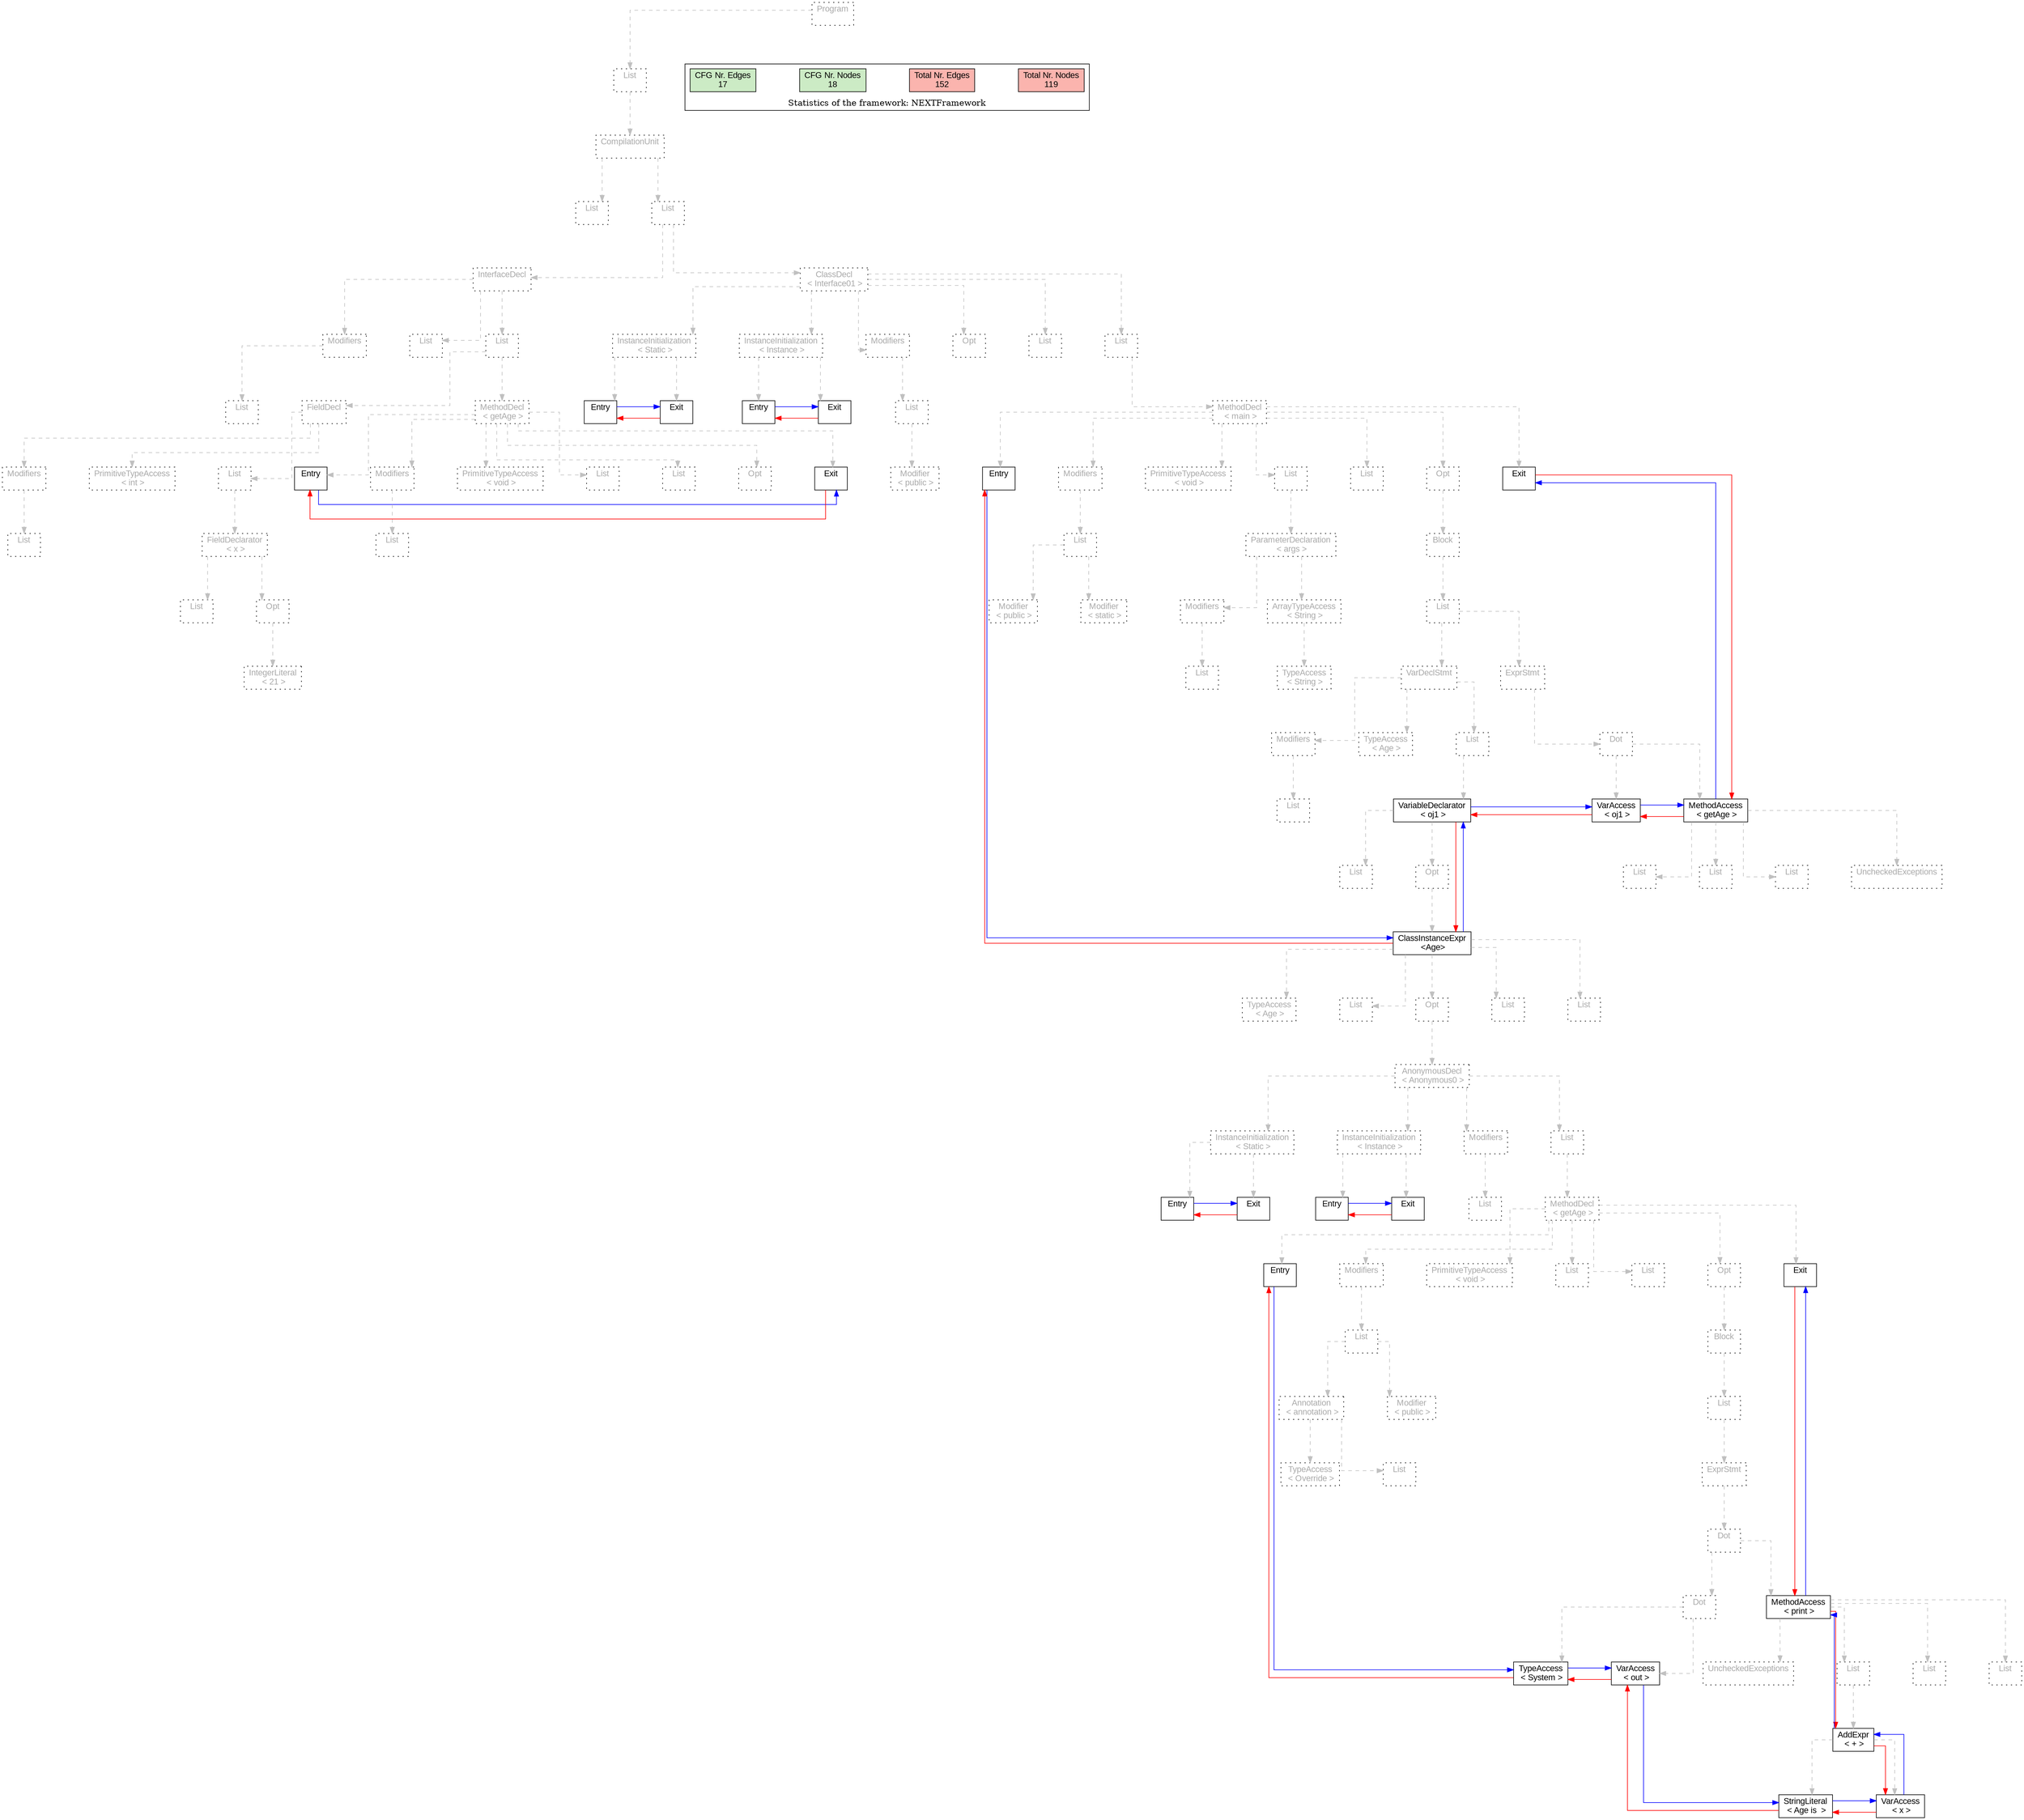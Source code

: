 digraph G {
graph [splines=ortho, nodesep="1", ranksep="1"]
node [shape=rect, fontname=Arial];
{ rank = same; "Program[0]"}
{ rank = same; "List[1]"}
{ rank = same; "CompilationUnit[2]"}
{ rank = same; "List[3]"; "List[4]"}
{ rank = same; "InterfaceDecl[5]"; "ClassDecl[27]"}
{ rank = same; "Modifiers[6]"; "List[8]"; "List[9]"; "Modifiers[44]"; "Opt[47]"; "List[48]"; "List[49]"; "InstanceInitialization[28]"; "InstanceInitialization[36]"}
{ rank = same; "List[7]"; "FieldDecl[10]"; "MethodDecl[19]"; "List[45]"; "MethodDecl[50]"; "Entry[29]"; "Exit[30]"; "Entry[37]"; "Exit[38]"}
{ rank = same; "Modifiers[11]"; "PrimitiveTypeAccess[13]"; "List[14]"; "Entry[20]"; "Modifiers[21]"; "PrimitiveTypeAccess[23]"; "List[24]"; "List[25]"; "Opt[26]"; "Exit[27]"; "Modifier[46]"; "Entry[51]"; "Modifiers[52]"; "PrimitiveTypeAccess[56]"; "List[57]"; "List[63]"; "Opt[64]"; "Exit[65]"}
{ rank = same; "List[12]"; "FieldDeclarator[15]"; "List[22]"; "List[53]"; "ParameterDeclaration[58]"; "Block[65]"}
{ rank = same; "List[16]"; "Opt[17]"; "Modifier[54]"; "Modifier[55]"; "Modifiers[59]"; "ArrayTypeAccess[61]"; "List[66]"}
{ rank = same; "IntegerLiteral[18]"; "List[60]"; "TypeAccess[62]"; "VarDeclStmt[67]"; "ExprStmt[128]"}
{ rank = same; "Modifiers[68]"; "TypeAccess[70]"; "List[71]"; "Dot[129]"}
{ rank = same; "List[69]"; "VariableDeclarator[72]"; "VarAccess[130]"; "MethodAccess[131]"}
{ rank = same; "List[73]"; "Opt[74]"; "List[133]"; "List[134]"; "List[135]"; "UncheckedExceptions[132]"}
{ rank = same; "ClassInstanceExpr[75]"}
{ rank = same; "TypeAccess[76]"; "List[77]"; "Opt[78]"; "List[126]"; "List[127]"}
{ rank = same; "Modifiers[96]"; "List[98]"; "InstanceInitialization[80]"; "InstanceInitialization[88]"}
{ rank = same; "AnonymousDecl[79]"}
{ rank = same; "Entry[100]"; "Modifiers[101]"; "PrimitiveTypeAccess[107]"; "List[108]"; "List[109]"; "Opt[110]"; "Exit[111]"}
{ rank = same; "List[97]"; "MethodDecl[99]"; "Entry[81]"; "Exit[82]"; "Entry[89]"; "Exit[90]"}
{ rank = same; "Annotation[103]"; "Modifier[106]"; "List[112]"}
{ rank = same; "List[102]"; "Block[111]"}
{ rank = same; "Dot[114]"}
{ rank = same; "TypeAccess[104]"; "List[105]"; "ExprStmt[113]"}
{ rank = same; "TypeAccess[116]"; "VarAccess[117]"; "List[120]"; "List[124]"; "List[125]"; "UncheckedExceptions[119]"}
{ rank = same; "Dot[115]"; "MethodAccess[118]"}
{ rank = same; "StringLiteral[122]"; "VarAccess[123]"}
{ rank = same; "AddExpr[121]"}
"Program[0]" [label="Program\n ", style= dotted   fillcolor="#eeeeee" fontcolor="#aaaaaa"  ]
"List[1]" [label="List\n ", style= dotted   fillcolor="#eeeeee" fontcolor="#aaaaaa"  ]
"CompilationUnit[2]" [label="CompilationUnit\n ", style= dotted   fillcolor="#eeeeee" fontcolor="#aaaaaa"  ]
"List[3]" [label="List\n ", style= dotted   fillcolor="#eeeeee" fontcolor="#aaaaaa"  ]
"List[4]" [label="List\n ", style= dotted   fillcolor="#eeeeee" fontcolor="#aaaaaa"  ]
"InterfaceDecl[5]" [label="InterfaceDecl\n ", style= dotted   fillcolor="#eeeeee" fontcolor="#aaaaaa"  ]
"Modifiers[6]" [label="Modifiers\n ", style= dotted   fillcolor="#eeeeee" fontcolor="#aaaaaa"  ]
"List[7]" [label="List\n ", style= dotted   fillcolor="#eeeeee" fontcolor="#aaaaaa"  ]
"List[8]" [label="List\n ", style= dotted   fillcolor="#eeeeee" fontcolor="#aaaaaa"  ]
"List[9]" [label="List\n ", style= dotted   fillcolor="#eeeeee" fontcolor="#aaaaaa"  ]
"FieldDecl[10]" [label="FieldDecl\n ", style= dotted   fillcolor="#eeeeee" fontcolor="#aaaaaa"  ]
"Modifiers[11]" [label="Modifiers\n ", style= dotted   fillcolor="#eeeeee" fontcolor="#aaaaaa"  ]
"List[12]" [label="List\n ", style= dotted   fillcolor="#eeeeee" fontcolor="#aaaaaa"  ]
"PrimitiveTypeAccess[13]" [label="PrimitiveTypeAccess\n < int >", style= dotted   fillcolor="#eeeeee" fontcolor="#aaaaaa"  ]
"List[14]" [label="List\n ", style= dotted   fillcolor="#eeeeee" fontcolor="#aaaaaa"  ]
"FieldDeclarator[15]" [label="FieldDeclarator\n < x >", style= dotted   fillcolor="#eeeeee" fontcolor="#aaaaaa"  ]
"List[16]" [label="List\n ", style= dotted   fillcolor="#eeeeee" fontcolor="#aaaaaa"  ]
"Opt[17]" [label="Opt\n ", style= dotted   fillcolor="#eeeeee" fontcolor="#aaaaaa"  ]
"IntegerLiteral[18]" [label="IntegerLiteral\n < 21 >", style= dotted   fillcolor="#eeeeee" fontcolor="#aaaaaa"  ]
"MethodDecl[19]" [label="MethodDecl\n < getAge >", style= dotted   fillcolor="#eeeeee" fontcolor="#aaaaaa"  ]
"Entry[20]" [label="Entry\n ", fillcolor=white   style=filled  ]
"Modifiers[21]" [label="Modifiers\n ", style= dotted   fillcolor="#eeeeee" fontcolor="#aaaaaa"  ]
"List[22]" [label="List\n ", style= dotted   fillcolor="#eeeeee" fontcolor="#aaaaaa"  ]
"PrimitiveTypeAccess[23]" [label="PrimitiveTypeAccess\n < void >", style= dotted   fillcolor="#eeeeee" fontcolor="#aaaaaa"  ]
"List[24]" [label="List\n ", style= dotted   fillcolor="#eeeeee" fontcolor="#aaaaaa"  ]
"List[25]" [label="List\n ", style= dotted   fillcolor="#eeeeee" fontcolor="#aaaaaa"  ]
"Opt[26]" [label="Opt\n ", style= dotted   fillcolor="#eeeeee" fontcolor="#aaaaaa"  ]
"Exit[27]" [label="Exit\n ", fillcolor=white   style=filled  ]
"ClassDecl[27]" [label="ClassDecl\n < Interface01 >", style= dotted   fillcolor="#eeeeee" fontcolor="#aaaaaa"  ]
"Modifiers[44]" [label="Modifiers\n ", style= dotted   fillcolor="#eeeeee" fontcolor="#aaaaaa"  ]
"List[45]" [label="List\n ", style= dotted   fillcolor="#eeeeee" fontcolor="#aaaaaa"  ]
"Modifier[46]" [label="Modifier\n < public >", style= dotted   fillcolor="#eeeeee" fontcolor="#aaaaaa"  ]
"Opt[47]" [label="Opt\n ", style= dotted   fillcolor="#eeeeee" fontcolor="#aaaaaa"  ]
"List[48]" [label="List\n ", style= dotted   fillcolor="#eeeeee" fontcolor="#aaaaaa"  ]
"List[49]" [label="List\n ", style= dotted   fillcolor="#eeeeee" fontcolor="#aaaaaa"  ]
"MethodDecl[50]" [label="MethodDecl\n < main >", style= dotted   fillcolor="#eeeeee" fontcolor="#aaaaaa"  ]
"Entry[51]" [label="Entry\n ", fillcolor=white   style=filled  ]
"Modifiers[52]" [label="Modifiers\n ", style= dotted   fillcolor="#eeeeee" fontcolor="#aaaaaa"  ]
"List[53]" [label="List\n ", style= dotted   fillcolor="#eeeeee" fontcolor="#aaaaaa"  ]
"Modifier[54]" [label="Modifier\n < public >", style= dotted   fillcolor="#eeeeee" fontcolor="#aaaaaa"  ]
"Modifier[55]" [label="Modifier\n < static >", style= dotted   fillcolor="#eeeeee" fontcolor="#aaaaaa"  ]
"PrimitiveTypeAccess[56]" [label="PrimitiveTypeAccess\n < void >", style= dotted   fillcolor="#eeeeee" fontcolor="#aaaaaa"  ]
"List[57]" [label="List\n ", style= dotted   fillcolor="#eeeeee" fontcolor="#aaaaaa"  ]
"ParameterDeclaration[58]" [label="ParameterDeclaration\n < args >", style= dotted   fillcolor="#eeeeee" fontcolor="#aaaaaa"  ]
"Modifiers[59]" [label="Modifiers\n ", style= dotted   fillcolor="#eeeeee" fontcolor="#aaaaaa"  ]
"List[60]" [label="List\n ", style= dotted   fillcolor="#eeeeee" fontcolor="#aaaaaa"  ]
"ArrayTypeAccess[61]" [label="ArrayTypeAccess\n < String >", style= dotted   fillcolor="#eeeeee" fontcolor="#aaaaaa"  ]
"TypeAccess[62]" [label="TypeAccess\n < String >", style= dotted   fillcolor="#eeeeee" fontcolor="#aaaaaa"  ]
"List[63]" [label="List\n ", style= dotted   fillcolor="#eeeeee" fontcolor="#aaaaaa"  ]
"Opt[64]" [label="Opt\n ", style= dotted   fillcolor="#eeeeee" fontcolor="#aaaaaa"  ]
"Block[65]" [label="Block\n ", style= dotted   fillcolor="#eeeeee" fontcolor="#aaaaaa"  ]
"List[66]" [label="List\n ", style= dotted   fillcolor="#eeeeee" fontcolor="#aaaaaa"  ]
"VarDeclStmt[67]" [label="VarDeclStmt\n ", style= dotted   fillcolor="#eeeeee" fontcolor="#aaaaaa"  ]
"Modifiers[68]" [label="Modifiers\n ", style= dotted   fillcolor="#eeeeee" fontcolor="#aaaaaa"  ]
"List[69]" [label="List\n ", style= dotted   fillcolor="#eeeeee" fontcolor="#aaaaaa"  ]
"TypeAccess[70]" [label="TypeAccess\n < Age >", style= dotted   fillcolor="#eeeeee" fontcolor="#aaaaaa"  ]
"List[71]" [label="List\n ", style= dotted   fillcolor="#eeeeee" fontcolor="#aaaaaa"  ]
"VariableDeclarator[72]" [label="VariableDeclarator\n < oj1 >", fillcolor=white   style=filled  ]
"List[73]" [label="List\n ", style= dotted   fillcolor="#eeeeee" fontcolor="#aaaaaa"  ]
"Opt[74]" [label="Opt\n ", style= dotted   fillcolor="#eeeeee" fontcolor="#aaaaaa"  ]
"ClassInstanceExpr[75]" [label="ClassInstanceExpr\n <Age>", fillcolor=white   style=filled  ]
"TypeAccess[76]" [label="TypeAccess\n < Age >", style= dotted   fillcolor="#eeeeee" fontcolor="#aaaaaa"  ]
"List[77]" [label="List\n ", style= dotted   fillcolor="#eeeeee" fontcolor="#aaaaaa"  ]
"Opt[78]" [label="Opt\n ", style= dotted   fillcolor="#eeeeee" fontcolor="#aaaaaa"  ]
"AnonymousDecl[79]" [label="AnonymousDecl\n < Anonymous0 >", style= dotted   fillcolor="#eeeeee" fontcolor="#aaaaaa"  ]
"Modifiers[96]" [label="Modifiers\n ", style= dotted   fillcolor="#eeeeee" fontcolor="#aaaaaa"  ]
"List[97]" [label="List\n ", style= dotted   fillcolor="#eeeeee" fontcolor="#aaaaaa"  ]
"List[98]" [label="List\n ", style= dotted   fillcolor="#eeeeee" fontcolor="#aaaaaa"  ]
"MethodDecl[99]" [label="MethodDecl\n < getAge >", style= dotted   fillcolor="#eeeeee" fontcolor="#aaaaaa"  ]
"Entry[100]" [label="Entry\n ", fillcolor=white   style=filled  ]
"Modifiers[101]" [label="Modifiers\n ", style= dotted   fillcolor="#eeeeee" fontcolor="#aaaaaa"  ]
"List[102]" [label="List\n ", style= dotted   fillcolor="#eeeeee" fontcolor="#aaaaaa"  ]
"Annotation[103]" [label="Annotation\n < annotation >", style= dotted   fillcolor="#eeeeee" fontcolor="#aaaaaa"  ]
"TypeAccess[104]" [label="TypeAccess\n < Override >", style= dotted   fillcolor="#eeeeee" fontcolor="#aaaaaa"  ]
"List[105]" [label="List\n ", style= dotted   fillcolor="#eeeeee" fontcolor="#aaaaaa"  ]
"Modifier[106]" [label="Modifier\n < public >", style= dotted   fillcolor="#eeeeee" fontcolor="#aaaaaa"  ]
"PrimitiveTypeAccess[107]" [label="PrimitiveTypeAccess\n < void >", style= dotted   fillcolor="#eeeeee" fontcolor="#aaaaaa"  ]
"List[108]" [label="List\n ", style= dotted   fillcolor="#eeeeee" fontcolor="#aaaaaa"  ]
"List[109]" [label="List\n ", style= dotted   fillcolor="#eeeeee" fontcolor="#aaaaaa"  ]
"Opt[110]" [label="Opt\n ", style= dotted   fillcolor="#eeeeee" fontcolor="#aaaaaa"  ]
"Block[111]" [label="Block\n ", style= dotted   fillcolor="#eeeeee" fontcolor="#aaaaaa"  ]
"List[112]" [label="List\n ", style= dotted   fillcolor="#eeeeee" fontcolor="#aaaaaa"  ]
"ExprStmt[113]" [label="ExprStmt\n ", style= dotted   fillcolor="#eeeeee" fontcolor="#aaaaaa"  ]
"Dot[114]" [label="Dot\n ", style= dotted   fillcolor="#eeeeee" fontcolor="#aaaaaa"  ]
"Dot[115]" [label="Dot\n ", style= dotted   fillcolor="#eeeeee" fontcolor="#aaaaaa"  ]
"TypeAccess[116]" [label="TypeAccess\n < System >", fillcolor=white   style=filled  ]
"VarAccess[117]" [label="VarAccess\n < out >", fillcolor=white   style=filled  ]
"MethodAccess[118]" [label="MethodAccess\n < print >", fillcolor=white   style=filled  ]
"List[120]" [label="List\n ", style= dotted   fillcolor="#eeeeee" fontcolor="#aaaaaa"  ]
"AddExpr[121]" [label="AddExpr\n < + >", fillcolor=white   style=filled  ]
"StringLiteral[122]" [label="StringLiteral\n < Age is  >", fillcolor=white   style=filled  ]
"VarAccess[123]" [label="VarAccess\n < x >", fillcolor=white   style=filled  ]
"List[124]" [label="List\n ", style= dotted   fillcolor="#eeeeee" fontcolor="#aaaaaa"  ]
"List[125]" [label="List\n ", style= dotted   fillcolor="#eeeeee" fontcolor="#aaaaaa"  ]
"UncheckedExceptions[119]" [label="UncheckedExceptions\n ", style= dotted   fillcolor="#eeeeee" fontcolor="#aaaaaa"  ]
"Exit[111]" [label="Exit\n ", fillcolor=white   style=filled  ]
"InstanceInitialization[80]" [label="InstanceInitialization\n < Instance >", style= dotted   fillcolor="#eeeeee" fontcolor="#aaaaaa"  ]
"Entry[81]" [label="Entry\n ", fillcolor=white   style=filled  ]
"Exit[82]" [label="Exit\n ", fillcolor=white   style=filled  ]
"InstanceInitialization[88]" [label="InstanceInitialization\n < Static >", style= dotted   fillcolor="#eeeeee" fontcolor="#aaaaaa"  ]
"Entry[89]" [label="Entry\n ", fillcolor=white   style=filled  ]
"Exit[90]" [label="Exit\n ", fillcolor=white   style=filled  ]
"List[126]" [label="List\n ", style= dotted   fillcolor="#eeeeee" fontcolor="#aaaaaa"  ]
"List[127]" [label="List\n ", style= dotted   fillcolor="#eeeeee" fontcolor="#aaaaaa"  ]
"ExprStmt[128]" [label="ExprStmt\n ", style= dotted   fillcolor="#eeeeee" fontcolor="#aaaaaa"  ]
"Dot[129]" [label="Dot\n ", style= dotted   fillcolor="#eeeeee" fontcolor="#aaaaaa"  ]
"VarAccess[130]" [label="VarAccess\n < oj1 >", fillcolor=white   style=filled  ]
"MethodAccess[131]" [label="MethodAccess\n < getAge >", fillcolor=white   style=filled  ]
"List[133]" [label="List\n ", style= dotted   fillcolor="#eeeeee" fontcolor="#aaaaaa"  ]
"List[134]" [label="List\n ", style= dotted   fillcolor="#eeeeee" fontcolor="#aaaaaa"  ]
"List[135]" [label="List\n ", style= dotted   fillcolor="#eeeeee" fontcolor="#aaaaaa"  ]
"UncheckedExceptions[132]" [label="UncheckedExceptions\n ", style= dotted   fillcolor="#eeeeee" fontcolor="#aaaaaa"  ]
"Exit[65]" [label="Exit\n ", fillcolor=white   style=filled  ]
"InstanceInitialization[28]" [label="InstanceInitialization\n < Instance >", style= dotted   fillcolor="#eeeeee" fontcolor="#aaaaaa"  ]
"Entry[29]" [label="Entry\n ", fillcolor=white   style=filled  ]
"Exit[30]" [label="Exit\n ", fillcolor=white   style=filled  ]
"InstanceInitialization[36]" [label="InstanceInitialization\n < Static >", style= dotted   fillcolor="#eeeeee" fontcolor="#aaaaaa"  ]
"Entry[37]" [label="Entry\n ", fillcolor=white   style=filled  ]
"Exit[38]" [label="Exit\n ", fillcolor=white   style=filled  ]
"CompilationUnit[2]" -> "List[3]" [style=dashed, color=gray]
"Modifiers[6]" -> "List[7]" [style=dashed, color=gray]
"InterfaceDecl[5]" -> "Modifiers[6]" [style=dashed, color=gray]
"InterfaceDecl[5]" -> "List[8]" [style=dashed, color=gray]
"Modifiers[11]" -> "List[12]" [style=dashed, color=gray]
"FieldDecl[10]" -> "Modifiers[11]" [style=dashed, color=gray]
"FieldDecl[10]" -> "PrimitiveTypeAccess[13]" [style=dashed, color=gray]
"FieldDeclarator[15]" -> "List[16]" [style=dashed, color=gray]
"Opt[17]" -> "IntegerLiteral[18]" [style=dashed, color=gray]
"FieldDeclarator[15]" -> "Opt[17]" [style=dashed, color=gray]
"List[14]" -> "FieldDeclarator[15]" [style=dashed, color=gray]
"FieldDecl[10]" -> "List[14]" [style=dashed, color=gray]
"List[9]" -> "FieldDecl[10]" [style=dashed, color=gray]
"MethodDecl[19]" -> "Entry[20]" [style=dashed, color=gray]
"Modifiers[21]" -> "List[22]" [style=dashed, color=gray]
"MethodDecl[19]" -> "Modifiers[21]" [style=dashed, color=gray]
"MethodDecl[19]" -> "PrimitiveTypeAccess[23]" [style=dashed, color=gray]
"MethodDecl[19]" -> "List[24]" [style=dashed, color=gray]
"MethodDecl[19]" -> "List[25]" [style=dashed, color=gray]
"MethodDecl[19]" -> "Opt[26]" [style=dashed, color=gray]
"MethodDecl[19]" -> "Exit[27]" [style=dashed, color=gray]
"List[9]" -> "MethodDecl[19]" [style=dashed, color=gray]
"InterfaceDecl[5]" -> "List[9]" [style=dashed, color=gray]
"List[4]" -> "InterfaceDecl[5]" [style=dashed, color=gray]
"List[45]" -> "Modifier[46]" [style=dashed, color=gray]
"Modifiers[44]" -> "List[45]" [style=dashed, color=gray]
"ClassDecl[27]" -> "Modifiers[44]" [style=dashed, color=gray]
"ClassDecl[27]" -> "Opt[47]" [style=dashed, color=gray]
"ClassDecl[27]" -> "List[48]" [style=dashed, color=gray]
"MethodDecl[50]" -> "Entry[51]" [style=dashed, color=gray]
"List[53]" -> "Modifier[54]" [style=dashed, color=gray]
"List[53]" -> "Modifier[55]" [style=dashed, color=gray]
"Modifiers[52]" -> "List[53]" [style=dashed, color=gray]
"MethodDecl[50]" -> "Modifiers[52]" [style=dashed, color=gray]
"MethodDecl[50]" -> "PrimitiveTypeAccess[56]" [style=dashed, color=gray]
"Modifiers[59]" -> "List[60]" [style=dashed, color=gray]
"ParameterDeclaration[58]" -> "Modifiers[59]" [style=dashed, color=gray]
"ArrayTypeAccess[61]" -> "TypeAccess[62]" [style=dashed, color=gray]
"ParameterDeclaration[58]" -> "ArrayTypeAccess[61]" [style=dashed, color=gray]
"List[57]" -> "ParameterDeclaration[58]" [style=dashed, color=gray]
"MethodDecl[50]" -> "List[57]" [style=dashed, color=gray]
"MethodDecl[50]" -> "List[63]" [style=dashed, color=gray]
"Modifiers[68]" -> "List[69]" [style=dashed, color=gray]
"VarDeclStmt[67]" -> "Modifiers[68]" [style=dashed, color=gray]
"VarDeclStmt[67]" -> "TypeAccess[70]" [style=dashed, color=gray]
"VariableDeclarator[72]" -> "List[73]" [style=dashed, color=gray]
"ClassInstanceExpr[75]" -> "TypeAccess[76]" [style=dashed, color=gray]
"ClassInstanceExpr[75]" -> "List[77]" [style=dashed, color=gray]
"Modifiers[96]" -> "List[97]" [style=dashed, color=gray]
"AnonymousDecl[79]" -> "Modifiers[96]" [style=dashed, color=gray]
"MethodDecl[99]" -> "Entry[100]" [style=dashed, color=gray]
"Annotation[103]" -> "TypeAccess[104]" [style=dashed, color=gray]
"Annotation[103]" -> "List[105]" [style=dashed, color=gray]
"List[102]" -> "Annotation[103]" [style=dashed, color=gray]
"List[102]" -> "Modifier[106]" [style=dashed, color=gray]
"Modifiers[101]" -> "List[102]" [style=dashed, color=gray]
"MethodDecl[99]" -> "Modifiers[101]" [style=dashed, color=gray]
"MethodDecl[99]" -> "PrimitiveTypeAccess[107]" [style=dashed, color=gray]
"MethodDecl[99]" -> "List[108]" [style=dashed, color=gray]
"MethodDecl[99]" -> "List[109]" [style=dashed, color=gray]
"Dot[115]" -> "TypeAccess[116]" [style=dashed, color=gray]
"Dot[115]" -> "VarAccess[117]" [style=dashed, color=gray]
"Dot[114]" -> "Dot[115]" [style=dashed, color=gray]
"AddExpr[121]" -> "StringLiteral[122]" [style=dashed, color=gray]
"AddExpr[121]" -> "VarAccess[123]" [style=dashed, color=gray]
"List[120]" -> "AddExpr[121]" [style=dashed, color=gray]
"MethodAccess[118]" -> "List[120]" [style=dashed, color=gray]
"MethodAccess[118]" -> "List[124]" [style=dashed, color=gray]
"MethodAccess[118]" -> "List[125]" [style=dashed, color=gray]
"MethodAccess[118]" -> "UncheckedExceptions[119]" [style=dashed, color=gray]
"Dot[114]" -> "MethodAccess[118]" [style=dashed, color=gray]
"ExprStmt[113]" -> "Dot[114]" [style=dashed, color=gray]
"List[112]" -> "ExprStmt[113]" [style=dashed, color=gray]
"Block[111]" -> "List[112]" [style=dashed, color=gray]
"Opt[110]" -> "Block[111]" [style=dashed, color=gray]
"MethodDecl[99]" -> "Opt[110]" [style=dashed, color=gray]
"MethodDecl[99]" -> "Exit[111]" [style=dashed, color=gray]
"List[98]" -> "MethodDecl[99]" [style=dashed, color=gray]
"AnonymousDecl[79]" -> "List[98]" [style=dashed, color=gray]
"InstanceInitialization[80]" -> "Entry[81]" [style=dashed, color=gray]
"InstanceInitialization[80]" -> "Exit[82]" [style=dashed, color=gray]
"InstanceInitialization[88]" -> "Entry[89]" [style=dashed, color=gray]
"InstanceInitialization[88]" -> "Exit[90]" [style=dashed, color=gray]
"AnonymousDecl[79]" -> "InstanceInitialization[80]" [style=dashed, color=gray]
"AnonymousDecl[79]" -> "InstanceInitialization[88]" [style=dashed, color=gray]
"Opt[78]" -> "AnonymousDecl[79]" [style=dashed, color=gray]
"ClassInstanceExpr[75]" -> "Opt[78]" [style=dashed, color=gray]
"ClassInstanceExpr[75]" -> "List[126]" [style=dashed, color=gray]
"ClassInstanceExpr[75]" -> "List[127]" [style=dashed, color=gray]
"Opt[74]" -> "ClassInstanceExpr[75]" [style=dashed, color=gray]
"VariableDeclarator[72]" -> "Opt[74]" [style=dashed, color=gray]
"List[71]" -> "VariableDeclarator[72]" [style=dashed, color=gray]
"VarDeclStmt[67]" -> "List[71]" [style=dashed, color=gray]
"List[66]" -> "VarDeclStmt[67]" [style=dashed, color=gray]
"Dot[129]" -> "VarAccess[130]" [style=dashed, color=gray]
"MethodAccess[131]" -> "List[133]" [style=dashed, color=gray]
"MethodAccess[131]" -> "List[134]" [style=dashed, color=gray]
"MethodAccess[131]" -> "List[135]" [style=dashed, color=gray]
"MethodAccess[131]" -> "UncheckedExceptions[132]" [style=dashed, color=gray]
"Dot[129]" -> "MethodAccess[131]" [style=dashed, color=gray]
"ExprStmt[128]" -> "Dot[129]" [style=dashed, color=gray]
"List[66]" -> "ExprStmt[128]" [style=dashed, color=gray]
"Block[65]" -> "List[66]" [style=dashed, color=gray]
"Opt[64]" -> "Block[65]" [style=dashed, color=gray]
"MethodDecl[50]" -> "Opt[64]" [style=dashed, color=gray]
"MethodDecl[50]" -> "Exit[65]" [style=dashed, color=gray]
"List[49]" -> "MethodDecl[50]" [style=dashed, color=gray]
"ClassDecl[27]" -> "List[49]" [style=dashed, color=gray]
"InstanceInitialization[28]" -> "Entry[29]" [style=dashed, color=gray]
"InstanceInitialization[28]" -> "Exit[30]" [style=dashed, color=gray]
"InstanceInitialization[36]" -> "Entry[37]" [style=dashed, color=gray]
"InstanceInitialization[36]" -> "Exit[38]" [style=dashed, color=gray]
"ClassDecl[27]" -> "InstanceInitialization[28]" [style=dashed, color=gray]
"ClassDecl[27]" -> "InstanceInitialization[36]" [style=dashed, color=gray]
"List[4]" -> "ClassDecl[27]" [style=dashed, color=gray]
"CompilationUnit[2]" -> "List[4]" [style=dashed, color=gray]
"List[1]" -> "CompilationUnit[2]" [style=dashed, color=gray]
"Program[0]" -> "List[1]" [style=dashed, color=gray]
"Exit[27]" -> "Entry[20]" [color=red, constraint=false]
"Entry[20]" -> "Exit[27]" [color=blue, constraint=false, xlabel=" "] 
"Exit[38]" -> "Entry[37]" [color=red, constraint=false]
"Entry[37]" -> "Exit[38]" [color=blue, constraint=false, xlabel=" "] 
"Exit[30]" -> "Entry[29]" [color=red, constraint=false]
"Entry[29]" -> "Exit[30]" [color=blue, constraint=false, xlabel=" "] 
"Exit[65]" -> "MethodAccess[131]" [color=red, constraint=false]
"MethodAccess[131]" -> "Exit[65]" [color=blue, constraint=false, xlabel=" "] 
"MethodAccess[131]" -> "VarAccess[130]" [color=red, constraint=false]
"VarAccess[130]" -> "MethodAccess[131]" [color=blue, constraint=false, xlabel=" "] 
"VarAccess[130]" -> "VariableDeclarator[72]" [color=red, constraint=false]
"VariableDeclarator[72]" -> "VarAccess[130]" [color=blue, constraint=false, xlabel=" "] 
"VariableDeclarator[72]" -> "ClassInstanceExpr[75]" [color=red, constraint=false]
"ClassInstanceExpr[75]" -> "VariableDeclarator[72]" [color=blue, constraint=false, xlabel=" "] 
"ClassInstanceExpr[75]" -> "Entry[51]" [color=red, constraint=false]
"Entry[51]" -> "ClassInstanceExpr[75]" [color=blue, constraint=false, xlabel=" "] 
"Exit[90]" -> "Entry[89]" [color=red, constraint=false]
"Entry[89]" -> "Exit[90]" [color=blue, constraint=false, xlabel=" "] 
"Exit[82]" -> "Entry[81]" [color=red, constraint=false]
"Entry[81]" -> "Exit[82]" [color=blue, constraint=false, xlabel=" "] 
"Exit[111]" -> "MethodAccess[118]" [color=red, constraint=false]
"MethodAccess[118]" -> "Exit[111]" [color=blue, constraint=false, xlabel=" "] 
"MethodAccess[118]" -> "AddExpr[121]" [color=red, constraint=false]
"AddExpr[121]" -> "MethodAccess[118]" [color=blue, constraint=false, xlabel=" "] 
"AddExpr[121]" -> "VarAccess[123]" [color=red, constraint=false]
"VarAccess[123]" -> "AddExpr[121]" [color=blue, constraint=false, xlabel=" "] 
"VarAccess[123]" -> "StringLiteral[122]" [color=red, constraint=false]
"StringLiteral[122]" -> "VarAccess[123]" [color=blue, constraint=false, xlabel=" "] 
"StringLiteral[122]" -> "VarAccess[117]" [color=red, constraint=false]
"VarAccess[117]" -> "StringLiteral[122]" [color=blue, constraint=false, xlabel=" "] 
"VarAccess[117]" -> "TypeAccess[116]" [color=red, constraint=false]
"TypeAccess[116]" -> "VarAccess[117]" [color=blue, constraint=false, xlabel=" "] 
"TypeAccess[116]" -> "Entry[100]" [color=red, constraint=false]
"Entry[100]" -> "TypeAccess[116]" [color=blue, constraint=false, xlabel=" "] 
"List[3]" -> "List[4]" [style=invis]
"InterfaceDecl[5]" -> "ClassDecl[27]" [style=invis]
"Modifiers[6]" -> "List[8]" -> "List[9]" [style=invis]
"FieldDecl[10]" -> "MethodDecl[19]" [style=invis]
"Modifiers[11]" -> "PrimitiveTypeAccess[13]" -> "List[14]" [style=invis]
"List[16]" -> "Opt[17]" [style=invis]
"Entry[20]" -> "Modifiers[21]" -> "PrimitiveTypeAccess[23]" -> "List[24]" -> "List[25]" -> "Opt[26]" -> "Exit[27]" [style=invis]
"InstanceInitialization[36]" -> "InstanceInitialization[28]" -> "Modifiers[44]" -> "Opt[47]" -> "List[48]" -> "List[49]" [style=invis]
"Entry[51]" -> "Modifiers[52]" -> "PrimitiveTypeAccess[56]" -> "List[57]" -> "List[63]" -> "Opt[64]" -> "Exit[65]" [style=invis]
"Modifier[54]" -> "Modifier[55]" [style=invis]
"Modifiers[59]" -> "ArrayTypeAccess[61]" [style=invis]
"VarDeclStmt[67]" -> "ExprStmt[128]" [style=invis]
"Modifiers[68]" -> "TypeAccess[70]" -> "List[71]" [style=invis]
"List[73]" -> "Opt[74]" [style=invis]
"TypeAccess[76]" -> "List[77]" -> "Opt[78]" [style=invis]
"InstanceInitialization[88]" -> "InstanceInitialization[80]" -> "Modifiers[96]" -> "List[98]" [style=invis]
"Entry[100]" -> "Modifiers[101]" -> "PrimitiveTypeAccess[107]" -> "List[108]" -> "List[109]" -> "Opt[110]" -> "Exit[111]" [style=invis]
"Annotation[103]" -> "Modifier[106]" [style=invis]
"TypeAccess[104]" -> "List[105]" [style=invis]
"Dot[115]" -> "MethodAccess[118]" [style=invis]
"TypeAccess[116]" -> "VarAccess[117]" [style=invis]
"StringLiteral[122]" -> "VarAccess[123]" [style=invis]
"Entry[81]" -> "Exit[82]" [style=invis]
"Entry[89]" -> "Exit[90]" [style=invis]
"VarAccess[130]" -> "MethodAccess[131]" [style=invis]
"Entry[29]" -> "Exit[30]" [style=invis]
"Entry[37]" -> "Exit[38]" [style=invis]

subgraph cluster_legend {
{node [style=filled, fillcolor=1, colorscheme="pastel13"]
Nodes [label="Total Nr. Nodes
119", fillcolor=1]
Edges [label="Total Nr. Edges
152", fillcolor=1]
NodesCFG [label="CFG Nr. Nodes
18", fillcolor=3]
EdgesCFG [label="CFG Nr. Edges
17", fillcolor=3]
Nodes-> "Program[0]" -> NodesCFG  [style="invis"]
Edges -> "Program[0]" ->EdgesCFG [style="invis"]}
label = "Statistics of the framework: NEXTFramework"
style="solid"
ranksep=0.05
nodesep=0.01
labelloc = b
len=2
}}